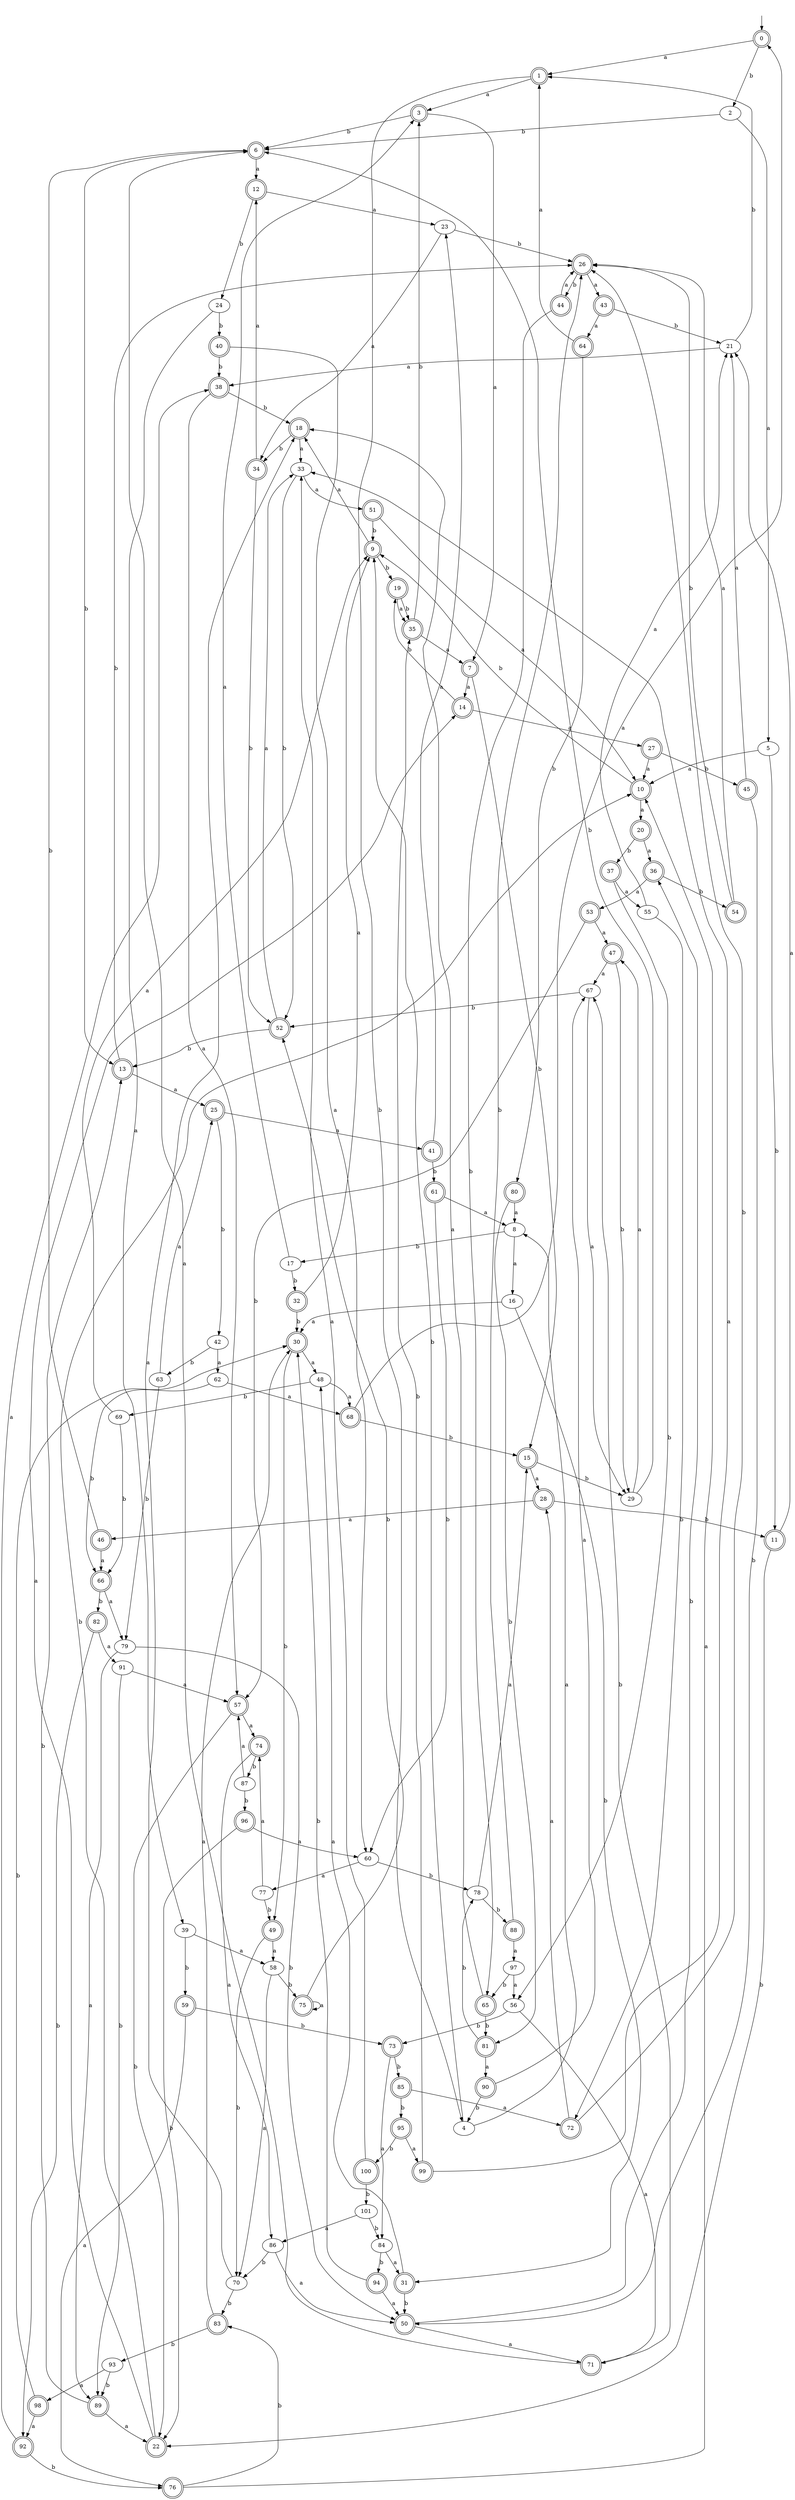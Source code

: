 digraph RandomDFA {
  __start0 [label="", shape=none];
  __start0 -> 0 [label=""];
  0 [shape=circle] [shape=doublecircle]
  0 -> 1 [label="a"]
  0 -> 2 [label="b"]
  1 [shape=doublecircle]
  1 -> 3 [label="a"]
  1 -> 4 [label="b"]
  2
  2 -> 5 [label="a"]
  2 -> 6 [label="b"]
  3 [shape=doublecircle]
  3 -> 7 [label="a"]
  3 -> 6 [label="b"]
  4
  4 -> 8 [label="a"]
  4 -> 9 [label="b"]
  5
  5 -> 10 [label="a"]
  5 -> 11 [label="b"]
  6 [shape=doublecircle]
  6 -> 12 [label="a"]
  6 -> 13 [label="b"]
  7 [shape=doublecircle]
  7 -> 14 [label="a"]
  7 -> 15 [label="b"]
  8
  8 -> 16 [label="a"]
  8 -> 17 [label="b"]
  9 [shape=doublecircle]
  9 -> 18 [label="a"]
  9 -> 19 [label="b"]
  10 [shape=doublecircle]
  10 -> 20 [label="a"]
  10 -> 9 [label="b"]
  11 [shape=doublecircle]
  11 -> 21 [label="a"]
  11 -> 22 [label="b"]
  12 [shape=doublecircle]
  12 -> 23 [label="a"]
  12 -> 24 [label="b"]
  13 [shape=doublecircle]
  13 -> 25 [label="a"]
  13 -> 26 [label="b"]
  14 [shape=doublecircle]
  14 -> 27 [label="a"]
  14 -> 19 [label="b"]
  15 [shape=doublecircle]
  15 -> 28 [label="a"]
  15 -> 29 [label="b"]
  16
  16 -> 30 [label="a"]
  16 -> 31 [label="b"]
  17
  17 -> 3 [label="a"]
  17 -> 32 [label="b"]
  18 [shape=doublecircle]
  18 -> 33 [label="a"]
  18 -> 34 [label="b"]
  19 [shape=doublecircle]
  19 -> 35 [label="a"]
  19 -> 35 [label="b"]
  20 [shape=doublecircle]
  20 -> 36 [label="a"]
  20 -> 37 [label="b"]
  21
  21 -> 38 [label="a"]
  21 -> 1 [label="b"]
  22 [shape=doublecircle]
  22 -> 14 [label="a"]
  22 -> 10 [label="b"]
  23
  23 -> 34 [label="a"]
  23 -> 26 [label="b"]
  24
  24 -> 39 [label="a"]
  24 -> 40 [label="b"]
  25 [shape=doublecircle]
  25 -> 41 [label="a"]
  25 -> 42 [label="b"]
  26 [shape=doublecircle]
  26 -> 43 [label="a"]
  26 -> 44 [label="b"]
  27 [shape=doublecircle]
  27 -> 10 [label="a"]
  27 -> 45 [label="b"]
  28 [shape=doublecircle]
  28 -> 46 [label="a"]
  28 -> 11 [label="b"]
  29
  29 -> 47 [label="a"]
  29 -> 6 [label="b"]
  30 [shape=doublecircle]
  30 -> 48 [label="a"]
  30 -> 49 [label="b"]
  31 [shape=doublecircle]
  31 -> 48 [label="a"]
  31 -> 50 [label="b"]
  32 [shape=doublecircle]
  32 -> 9 [label="a"]
  32 -> 30 [label="b"]
  33
  33 -> 51 [label="a"]
  33 -> 52 [label="b"]
  34 [shape=doublecircle]
  34 -> 12 [label="a"]
  34 -> 52 [label="b"]
  35 [shape=doublecircle]
  35 -> 7 [label="a"]
  35 -> 3 [label="b"]
  36 [shape=doublecircle]
  36 -> 53 [label="a"]
  36 -> 54 [label="b"]
  37 [shape=doublecircle]
  37 -> 55 [label="a"]
  37 -> 56 [label="b"]
  38 [shape=doublecircle]
  38 -> 57 [label="a"]
  38 -> 18 [label="b"]
  39
  39 -> 58 [label="a"]
  39 -> 59 [label="b"]
  40 [shape=doublecircle]
  40 -> 60 [label="a"]
  40 -> 38 [label="b"]
  41 [shape=doublecircle]
  41 -> 23 [label="a"]
  41 -> 61 [label="b"]
  42
  42 -> 62 [label="a"]
  42 -> 63 [label="b"]
  43 [shape=doublecircle]
  43 -> 64 [label="a"]
  43 -> 21 [label="b"]
  44 [shape=doublecircle]
  44 -> 26 [label="a"]
  44 -> 65 [label="b"]
  45 [shape=doublecircle]
  45 -> 21 [label="a"]
  45 -> 50 [label="b"]
  46 [shape=doublecircle]
  46 -> 66 [label="a"]
  46 -> 6 [label="b"]
  47 [shape=doublecircle]
  47 -> 67 [label="a"]
  47 -> 29 [label="b"]
  48
  48 -> 68 [label="a"]
  48 -> 69 [label="b"]
  49 [shape=doublecircle]
  49 -> 58 [label="a"]
  49 -> 70 [label="b"]
  50 [shape=doublecircle]
  50 -> 71 [label="a"]
  50 -> 36 [label="b"]
  51 [shape=doublecircle]
  51 -> 10 [label="a"]
  51 -> 9 [label="b"]
  52 [shape=doublecircle]
  52 -> 33 [label="a"]
  52 -> 13 [label="b"]
  53 [shape=doublecircle]
  53 -> 47 [label="a"]
  53 -> 57 [label="b"]
  54 [shape=doublecircle]
  54 -> 26 [label="a"]
  54 -> 26 [label="b"]
  55
  55 -> 21 [label="a"]
  55 -> 72 [label="b"]
  56
  56 -> 71 [label="a"]
  56 -> 73 [label="b"]
  57 [shape=doublecircle]
  57 -> 74 [label="a"]
  57 -> 22 [label="b"]
  58
  58 -> 70 [label="a"]
  58 -> 75 [label="b"]
  59 [shape=doublecircle]
  59 -> 76 [label="a"]
  59 -> 73 [label="b"]
  60
  60 -> 77 [label="a"]
  60 -> 78 [label="b"]
  61 [shape=doublecircle]
  61 -> 8 [label="a"]
  61 -> 60 [label="b"]
  62
  62 -> 68 [label="a"]
  62 -> 66 [label="b"]
  63
  63 -> 25 [label="a"]
  63 -> 79 [label="b"]
  64 [shape=doublecircle]
  64 -> 1 [label="a"]
  64 -> 80 [label="b"]
  65 [shape=doublecircle]
  65 -> 18 [label="a"]
  65 -> 81 [label="b"]
  66 [shape=doublecircle]
  66 -> 79 [label="a"]
  66 -> 82 [label="b"]
  67
  67 -> 29 [label="a"]
  67 -> 52 [label="b"]
  68 [shape=doublecircle]
  68 -> 0 [label="a"]
  68 -> 15 [label="b"]
  69
  69 -> 9 [label="a"]
  69 -> 66 [label="b"]
  70
  70 -> 18 [label="a"]
  70 -> 83 [label="b"]
  71 [shape=doublecircle]
  71 -> 6 [label="a"]
  71 -> 67 [label="b"]
  72 [shape=doublecircle]
  72 -> 28 [label="a"]
  72 -> 26 [label="b"]
  73 [shape=doublecircle]
  73 -> 84 [label="a"]
  73 -> 85 [label="b"]
  74 [shape=doublecircle]
  74 -> 86 [label="a"]
  74 -> 87 [label="b"]
  75 [shape=doublecircle]
  75 -> 75 [label="a"]
  75 -> 52 [label="b"]
  76 [shape=doublecircle]
  76 -> 10 [label="a"]
  76 -> 83 [label="b"]
  77
  77 -> 74 [label="a"]
  77 -> 49 [label="b"]
  78
  78 -> 15 [label="a"]
  78 -> 88 [label="b"]
  79
  79 -> 89 [label="a"]
  79 -> 50 [label="b"]
  80 [shape=doublecircle]
  80 -> 8 [label="a"]
  80 -> 81 [label="b"]
  81 [shape=doublecircle]
  81 -> 90 [label="a"]
  81 -> 78 [label="b"]
  82 [shape=doublecircle]
  82 -> 91 [label="a"]
  82 -> 92 [label="b"]
  83 [shape=doublecircle]
  83 -> 30 [label="a"]
  83 -> 93 [label="b"]
  84
  84 -> 31 [label="a"]
  84 -> 94 [label="b"]
  85 [shape=doublecircle]
  85 -> 72 [label="a"]
  85 -> 95 [label="b"]
  86
  86 -> 50 [label="a"]
  86 -> 70 [label="b"]
  87
  87 -> 57 [label="a"]
  87 -> 96 [label="b"]
  88 [shape=doublecircle]
  88 -> 97 [label="a"]
  88 -> 26 [label="b"]
  89 [shape=doublecircle]
  89 -> 22 [label="a"]
  89 -> 13 [label="b"]
  90 [shape=doublecircle]
  90 -> 67 [label="a"]
  90 -> 4 [label="b"]
  91
  91 -> 57 [label="a"]
  91 -> 89 [label="b"]
  92 [shape=doublecircle]
  92 -> 38 [label="a"]
  92 -> 76 [label="b"]
  93
  93 -> 98 [label="a"]
  93 -> 89 [label="b"]
  94 [shape=doublecircle]
  94 -> 50 [label="a"]
  94 -> 30 [label="b"]
  95 [shape=doublecircle]
  95 -> 99 [label="a"]
  95 -> 100 [label="b"]
  96 [shape=doublecircle]
  96 -> 60 [label="a"]
  96 -> 22 [label="b"]
  97
  97 -> 56 [label="a"]
  97 -> 65 [label="b"]
  98 [shape=doublecircle]
  98 -> 92 [label="a"]
  98 -> 30 [label="b"]
  99 [shape=doublecircle]
  99 -> 33 [label="a"]
  99 -> 35 [label="b"]
  100 [shape=doublecircle]
  100 -> 33 [label="a"]
  100 -> 101 [label="b"]
  101
  101 -> 86 [label="a"]
  101 -> 84 [label="b"]
}
